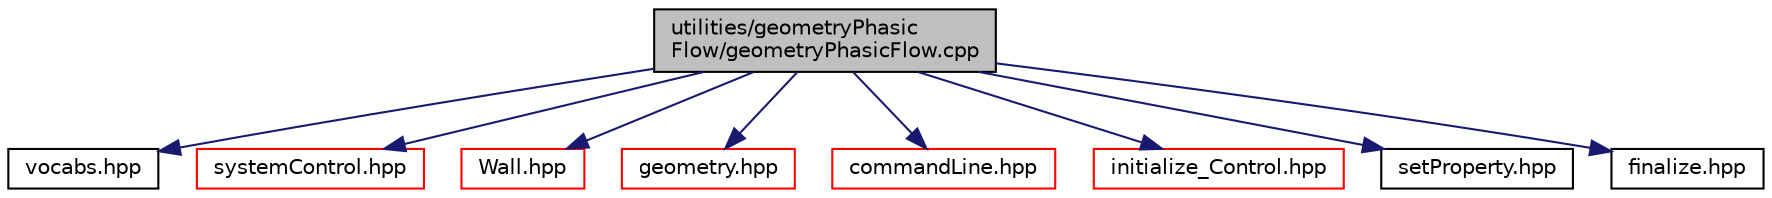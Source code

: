 digraph "utilities/geometryPhasicFlow/geometryPhasicFlow.cpp"
{
 // LATEX_PDF_SIZE
  edge [fontname="Helvetica",fontsize="10",labelfontname="Helvetica",labelfontsize="10"];
  node [fontname="Helvetica",fontsize="10",shape=record];
  Node1 [label="utilities/geometryPhasic\lFlow/geometryPhasicFlow.cpp",height=0.2,width=0.4,color="black", fillcolor="grey75", style="filled", fontcolor="black",tooltip=" "];
  Node1 -> Node2 [color="midnightblue",fontsize="10",style="solid",fontname="Helvetica"];
  Node2 [label="vocabs.hpp",height=0.2,width=0.4,color="black", fillcolor="white", style="filled",URL="$vocabs_8hpp.html",tooltip=" "];
  Node1 -> Node3 [color="midnightblue",fontsize="10",style="solid",fontname="Helvetica"];
  Node3 [label="systemControl.hpp",height=0.2,width=0.4,color="red", fillcolor="white", style="filled",URL="$systemControl_8hpp.html",tooltip=" "];
  Node1 -> Node92 [color="midnightblue",fontsize="10",style="solid",fontname="Helvetica"];
  Node92 [label="Wall.hpp",height=0.2,width=0.4,color="red", fillcolor="white", style="filled",URL="$Wall_8hpp.html",tooltip=" "];
  Node1 -> Node95 [color="midnightblue",fontsize="10",style="solid",fontname="Helvetica"];
  Node95 [label="geometry.hpp",height=0.2,width=0.4,color="red", fillcolor="white", style="filled",URL="$geometry_8hpp.html",tooltip=" "];
  Node1 -> Node145 [color="midnightblue",fontsize="10",style="solid",fontname="Helvetica"];
  Node145 [label="commandLine.hpp",height=0.2,width=0.4,color="red", fillcolor="white", style="filled",URL="$commandLine_8hpp.html",tooltip=" "];
  Node1 -> Node148 [color="midnightblue",fontsize="10",style="solid",fontname="Helvetica"];
  Node148 [label="initialize_Control.hpp",height=0.2,width=0.4,color="red", fillcolor="white", style="filled",URL="$initialize__Control_8hpp.html",tooltip=" "];
  Node1 -> Node150 [color="midnightblue",fontsize="10",style="solid",fontname="Helvetica"];
  Node150 [label="setProperty.hpp",height=0.2,width=0.4,color="black", fillcolor="white", style="filled",URL="$setProperty_8hpp.html",tooltip=" "];
  Node1 -> Node151 [color="midnightblue",fontsize="10",style="solid",fontname="Helvetica"];
  Node151 [label="finalize.hpp",height=0.2,width=0.4,color="black", fillcolor="white", style="filled",URL="$finalize_8hpp.html",tooltip=" "];
}
